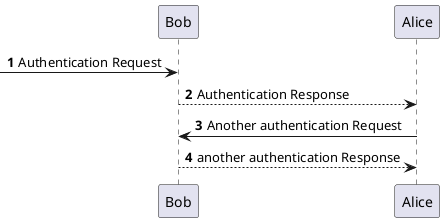 @startuml
'https://plantuml.com/sequence-diagram

autonumber

 -> Bob: Authentication Request
Bob --> Alice: Authentication Response

Alice -> Bob: Another authentication Request
Alice <-- Bob: another authentication Response
@enduml
